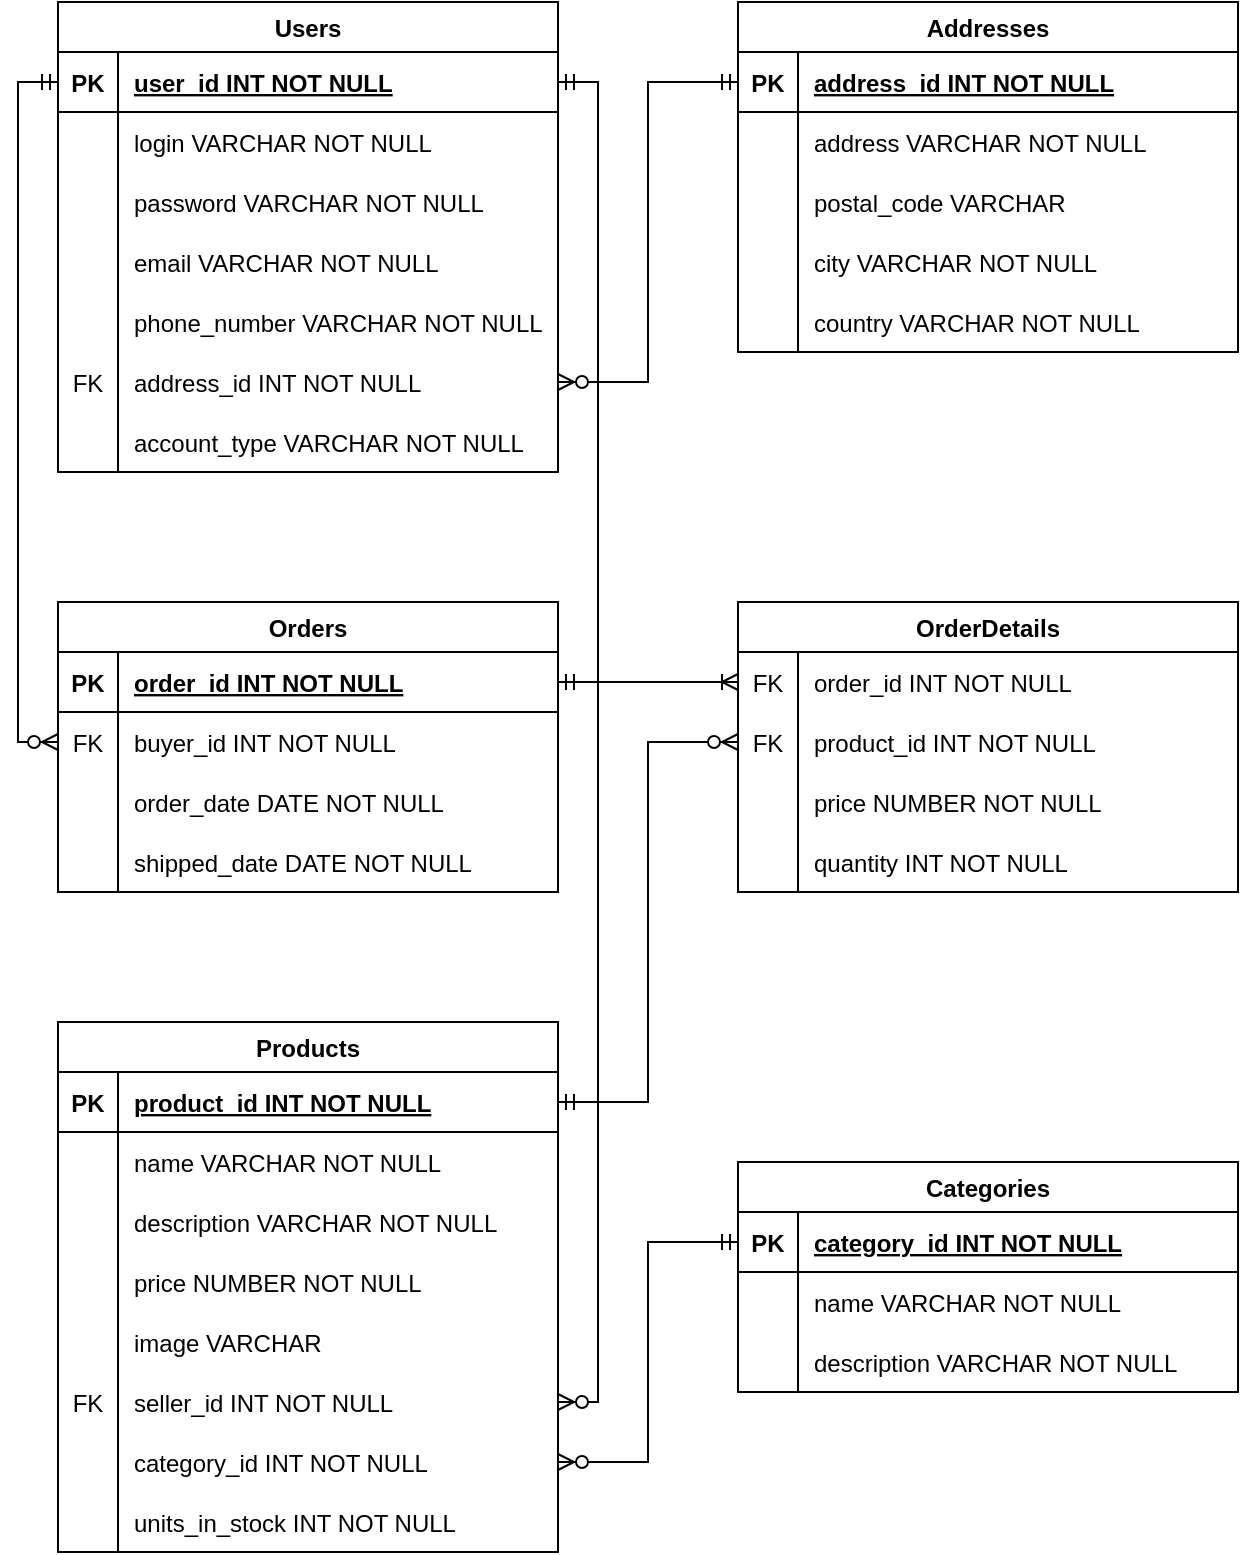 <mxfile version="14.5.1" type="device"><diagram id="R2lEEEUBdFMjLlhIrx00" name="Page-1"><mxGraphModel dx="1422" dy="822" grid="1" gridSize="10" guides="1" tooltips="1" connect="1" arrows="1" fold="1" page="1" pageScale="1" pageWidth="850" pageHeight="1100" math="0" shadow="0" extFonts="Permanent Marker^https://fonts.googleapis.com/css?family=Permanent+Marker"><root><mxCell id="0"/><mxCell id="1" parent="0"/><mxCell id="Mutj8HROkJldl_2fYqkS-1" value="Addresses" style="shape=table;startSize=25;container=1;collapsible=1;childLayout=tableLayout;fixedRows=1;rowLines=0;fontStyle=1;align=center;resizeLast=1;" vertex="1" parent="1"><mxGeometry x="410" y="60" width="250" height="175" as="geometry"/></mxCell><mxCell id="Mutj8HROkJldl_2fYqkS-2" value="" style="shape=partialRectangle;collapsible=0;dropTarget=0;pointerEvents=0;fillColor=none;points=[[0,0.5],[1,0.5]];portConstraint=eastwest;top=0;left=0;right=0;bottom=1;" vertex="1" parent="Mutj8HROkJldl_2fYqkS-1"><mxGeometry y="25" width="250" height="30" as="geometry"/></mxCell><mxCell id="Mutj8HROkJldl_2fYqkS-3" value="PK" style="shape=partialRectangle;overflow=hidden;connectable=0;fillColor=none;top=0;left=0;bottom=0;right=0;fontStyle=1;" vertex="1" parent="Mutj8HROkJldl_2fYqkS-2"><mxGeometry width="30" height="30" as="geometry"/></mxCell><mxCell id="Mutj8HROkJldl_2fYqkS-4" value="address_id INT NOT NULL" style="shape=partialRectangle;overflow=hidden;connectable=0;fillColor=none;top=0;left=0;bottom=0;right=0;align=left;spacingLeft=6;fontStyle=5;" vertex="1" parent="Mutj8HROkJldl_2fYqkS-2"><mxGeometry x="30" width="220" height="30" as="geometry"/></mxCell><mxCell id="Mutj8HROkJldl_2fYqkS-5" value="" style="shape=partialRectangle;collapsible=0;dropTarget=0;pointerEvents=0;fillColor=none;points=[[0,0.5],[1,0.5]];portConstraint=eastwest;top=0;left=0;right=0;bottom=0;" vertex="1" parent="Mutj8HROkJldl_2fYqkS-1"><mxGeometry y="55" width="250" height="30" as="geometry"/></mxCell><mxCell id="Mutj8HROkJldl_2fYqkS-6" value="" style="shape=partialRectangle;overflow=hidden;connectable=0;fillColor=none;top=0;left=0;bottom=0;right=0;" vertex="1" parent="Mutj8HROkJldl_2fYqkS-5"><mxGeometry width="30" height="30" as="geometry"/></mxCell><mxCell id="Mutj8HROkJldl_2fYqkS-7" value="address VARCHAR NOT NULL" style="shape=partialRectangle;overflow=hidden;connectable=0;fillColor=none;top=0;left=0;bottom=0;right=0;align=left;spacingLeft=6;" vertex="1" parent="Mutj8HROkJldl_2fYqkS-5"><mxGeometry x="30" width="220" height="30" as="geometry"/></mxCell><mxCell id="Mutj8HROkJldl_2fYqkS-12" style="shape=partialRectangle;collapsible=0;dropTarget=0;pointerEvents=0;fillColor=none;points=[[0,0.5],[1,0.5]];portConstraint=eastwest;top=0;left=0;right=0;bottom=0;" vertex="1" parent="Mutj8HROkJldl_2fYqkS-1"><mxGeometry y="85" width="250" height="30" as="geometry"/></mxCell><mxCell id="Mutj8HROkJldl_2fYqkS-13" style="shape=partialRectangle;overflow=hidden;connectable=0;fillColor=none;top=0;left=0;bottom=0;right=0;" vertex="1" parent="Mutj8HROkJldl_2fYqkS-12"><mxGeometry width="30" height="30" as="geometry"/></mxCell><mxCell id="Mutj8HROkJldl_2fYqkS-14" value="postal_code VARCHAR" style="shape=partialRectangle;overflow=hidden;connectable=0;fillColor=none;top=0;left=0;bottom=0;right=0;align=left;spacingLeft=6;" vertex="1" parent="Mutj8HROkJldl_2fYqkS-12"><mxGeometry x="30" width="220" height="30" as="geometry"/></mxCell><mxCell id="Mutj8HROkJldl_2fYqkS-18" style="shape=partialRectangle;collapsible=0;dropTarget=0;pointerEvents=0;fillColor=none;points=[[0,0.5],[1,0.5]];portConstraint=eastwest;top=0;left=0;right=0;bottom=0;" vertex="1" parent="Mutj8HROkJldl_2fYqkS-1"><mxGeometry y="115" width="250" height="30" as="geometry"/></mxCell><mxCell id="Mutj8HROkJldl_2fYqkS-19" style="shape=partialRectangle;overflow=hidden;connectable=0;fillColor=none;top=0;left=0;bottom=0;right=0;" vertex="1" parent="Mutj8HROkJldl_2fYqkS-18"><mxGeometry width="30" height="30" as="geometry"/></mxCell><mxCell id="Mutj8HROkJldl_2fYqkS-20" value="city VARCHAR NOT NULL" style="shape=partialRectangle;overflow=hidden;connectable=0;fillColor=none;top=0;left=0;bottom=0;right=0;align=left;spacingLeft=6;" vertex="1" parent="Mutj8HROkJldl_2fYqkS-18"><mxGeometry x="30" width="220" height="30" as="geometry"/></mxCell><mxCell id="Mutj8HROkJldl_2fYqkS-15" style="shape=partialRectangle;collapsible=0;dropTarget=0;pointerEvents=0;fillColor=none;points=[[0,0.5],[1,0.5]];portConstraint=eastwest;top=0;left=0;right=0;bottom=0;" vertex="1" parent="Mutj8HROkJldl_2fYqkS-1"><mxGeometry y="145" width="250" height="30" as="geometry"/></mxCell><mxCell id="Mutj8HROkJldl_2fYqkS-16" style="shape=partialRectangle;overflow=hidden;connectable=0;fillColor=none;top=0;left=0;bottom=0;right=0;" vertex="1" parent="Mutj8HROkJldl_2fYqkS-15"><mxGeometry width="30" height="30" as="geometry"/></mxCell><mxCell id="Mutj8HROkJldl_2fYqkS-17" value="country VARCHAR NOT NULL" style="shape=partialRectangle;overflow=hidden;connectable=0;fillColor=none;top=0;left=0;bottom=0;right=0;align=left;spacingLeft=6;" vertex="1" parent="Mutj8HROkJldl_2fYqkS-15"><mxGeometry x="30" width="220" height="30" as="geometry"/></mxCell><mxCell id="Mutj8HROkJldl_2fYqkS-21" value="Users" style="shape=table;startSize=25;container=1;collapsible=1;childLayout=tableLayout;fixedRows=1;rowLines=0;fontStyle=1;align=center;resizeLast=1;" vertex="1" parent="1"><mxGeometry x="70" y="60" width="250" height="235" as="geometry"/></mxCell><mxCell id="Mutj8HROkJldl_2fYqkS-22" value="" style="shape=partialRectangle;collapsible=0;dropTarget=0;pointerEvents=0;fillColor=none;points=[[0,0.5],[1,0.5]];portConstraint=eastwest;top=0;left=0;right=0;bottom=1;" vertex="1" parent="Mutj8HROkJldl_2fYqkS-21"><mxGeometry y="25" width="250" height="30" as="geometry"/></mxCell><mxCell id="Mutj8HROkJldl_2fYqkS-23" value="PK" style="shape=partialRectangle;overflow=hidden;connectable=0;fillColor=none;top=0;left=0;bottom=0;right=0;fontStyle=1;" vertex="1" parent="Mutj8HROkJldl_2fYqkS-22"><mxGeometry width="30" height="30" as="geometry"/></mxCell><mxCell id="Mutj8HROkJldl_2fYqkS-24" value="user_id INT NOT NULL" style="shape=partialRectangle;overflow=hidden;connectable=0;fillColor=none;top=0;left=0;bottom=0;right=0;align=left;spacingLeft=6;fontStyle=5;" vertex="1" parent="Mutj8HROkJldl_2fYqkS-22"><mxGeometry x="30" width="220" height="30" as="geometry"/></mxCell><mxCell id="Mutj8HROkJldl_2fYqkS-25" value="" style="shape=partialRectangle;collapsible=0;dropTarget=0;pointerEvents=0;fillColor=none;points=[[0,0.5],[1,0.5]];portConstraint=eastwest;top=0;left=0;right=0;bottom=0;" vertex="1" parent="Mutj8HROkJldl_2fYqkS-21"><mxGeometry y="55" width="250" height="30" as="geometry"/></mxCell><mxCell id="Mutj8HROkJldl_2fYqkS-26" value="" style="shape=partialRectangle;overflow=hidden;connectable=0;fillColor=none;top=0;left=0;bottom=0;right=0;" vertex="1" parent="Mutj8HROkJldl_2fYqkS-25"><mxGeometry width="30" height="30" as="geometry"/></mxCell><mxCell id="Mutj8HROkJldl_2fYqkS-27" value="login VARCHAR NOT NULL" style="shape=partialRectangle;overflow=hidden;connectable=0;fillColor=none;top=0;left=0;bottom=0;right=0;align=left;spacingLeft=6;" vertex="1" parent="Mutj8HROkJldl_2fYqkS-25"><mxGeometry x="30" width="220" height="30" as="geometry"/></mxCell><mxCell id="Mutj8HROkJldl_2fYqkS-45" style="shape=partialRectangle;collapsible=0;dropTarget=0;pointerEvents=0;fillColor=none;points=[[0,0.5],[1,0.5]];portConstraint=eastwest;top=0;left=0;right=0;bottom=0;" vertex="1" parent="Mutj8HROkJldl_2fYqkS-21"><mxGeometry y="85" width="250" height="30" as="geometry"/></mxCell><mxCell id="Mutj8HROkJldl_2fYqkS-46" style="shape=partialRectangle;overflow=hidden;connectable=0;fillColor=none;top=0;left=0;bottom=0;right=0;" vertex="1" parent="Mutj8HROkJldl_2fYqkS-45"><mxGeometry width="30" height="30" as="geometry"/></mxCell><mxCell id="Mutj8HROkJldl_2fYqkS-47" value="password VARCHAR NOT NULL" style="shape=partialRectangle;overflow=hidden;connectable=0;fillColor=none;top=0;left=0;bottom=0;right=0;align=left;spacingLeft=6;" vertex="1" parent="Mutj8HROkJldl_2fYqkS-45"><mxGeometry x="30" width="220" height="30" as="geometry"/></mxCell><mxCell id="Mutj8HROkJldl_2fYqkS-48" style="shape=partialRectangle;collapsible=0;dropTarget=0;pointerEvents=0;fillColor=none;points=[[0,0.5],[1,0.5]];portConstraint=eastwest;top=0;left=0;right=0;bottom=0;" vertex="1" parent="Mutj8HROkJldl_2fYqkS-21"><mxGeometry y="115" width="250" height="30" as="geometry"/></mxCell><mxCell id="Mutj8HROkJldl_2fYqkS-49" style="shape=partialRectangle;overflow=hidden;connectable=0;fillColor=none;top=0;left=0;bottom=0;right=0;" vertex="1" parent="Mutj8HROkJldl_2fYqkS-48"><mxGeometry width="30" height="30" as="geometry"/></mxCell><mxCell id="Mutj8HROkJldl_2fYqkS-50" value="email VARCHAR NOT NULL" style="shape=partialRectangle;overflow=hidden;connectable=0;fillColor=none;top=0;left=0;bottom=0;right=0;align=left;spacingLeft=6;" vertex="1" parent="Mutj8HROkJldl_2fYqkS-48"><mxGeometry x="30" width="220" height="30" as="geometry"/></mxCell><mxCell id="Mutj8HROkJldl_2fYqkS-51" style="shape=partialRectangle;collapsible=0;dropTarget=0;pointerEvents=0;fillColor=none;points=[[0,0.5],[1,0.5]];portConstraint=eastwest;top=0;left=0;right=0;bottom=0;" vertex="1" parent="Mutj8HROkJldl_2fYqkS-21"><mxGeometry y="145" width="250" height="30" as="geometry"/></mxCell><mxCell id="Mutj8HROkJldl_2fYqkS-52" style="shape=partialRectangle;overflow=hidden;connectable=0;fillColor=none;top=0;left=0;bottom=0;right=0;" vertex="1" parent="Mutj8HROkJldl_2fYqkS-51"><mxGeometry width="30" height="30" as="geometry"/></mxCell><mxCell id="Mutj8HROkJldl_2fYqkS-53" value="phone_number VARCHAR NOT NULL" style="shape=partialRectangle;overflow=hidden;connectable=0;fillColor=none;top=0;left=0;bottom=0;right=0;align=left;spacingLeft=6;" vertex="1" parent="Mutj8HROkJldl_2fYqkS-51"><mxGeometry x="30" width="220" height="30" as="geometry"/></mxCell><mxCell id="Mutj8HROkJldl_2fYqkS-57" style="shape=partialRectangle;collapsible=0;dropTarget=0;pointerEvents=0;fillColor=none;points=[[0,0.5],[1,0.5]];portConstraint=eastwest;top=0;left=0;right=0;bottom=0;" vertex="1" parent="Mutj8HROkJldl_2fYqkS-21"><mxGeometry y="175" width="250" height="30" as="geometry"/></mxCell><mxCell id="Mutj8HROkJldl_2fYqkS-58" value="FK" style="shape=partialRectangle;overflow=hidden;connectable=0;fillColor=none;top=0;left=0;bottom=0;right=0;" vertex="1" parent="Mutj8HROkJldl_2fYqkS-57"><mxGeometry width="30" height="30" as="geometry"/></mxCell><mxCell id="Mutj8HROkJldl_2fYqkS-59" value="address_id INT NOT NULL" style="shape=partialRectangle;overflow=hidden;connectable=0;fillColor=none;top=0;left=0;bottom=0;right=0;align=left;spacingLeft=6;" vertex="1" parent="Mutj8HROkJldl_2fYqkS-57"><mxGeometry x="30" width="220" height="30" as="geometry"/></mxCell><mxCell id="Mutj8HROkJldl_2fYqkS-60" style="shape=partialRectangle;collapsible=0;dropTarget=0;pointerEvents=0;fillColor=none;points=[[0,0.5],[1,0.5]];portConstraint=eastwest;top=0;left=0;right=0;bottom=0;" vertex="1" parent="Mutj8HROkJldl_2fYqkS-21"><mxGeometry y="205" width="250" height="30" as="geometry"/></mxCell><mxCell id="Mutj8HROkJldl_2fYqkS-61" style="shape=partialRectangle;overflow=hidden;connectable=0;fillColor=none;top=0;left=0;bottom=0;right=0;" vertex="1" parent="Mutj8HROkJldl_2fYqkS-60"><mxGeometry width="30" height="30" as="geometry"/></mxCell><mxCell id="Mutj8HROkJldl_2fYqkS-62" value="account_type VARCHAR NOT NULL" style="shape=partialRectangle;overflow=hidden;connectable=0;fillColor=none;top=0;left=0;bottom=0;right=0;align=left;spacingLeft=6;" vertex="1" parent="Mutj8HROkJldl_2fYqkS-60"><mxGeometry x="30" width="220" height="30" as="geometry"/></mxCell><mxCell id="Mutj8HROkJldl_2fYqkS-38" value="OrderDetails" style="shape=table;startSize=25;container=1;collapsible=1;childLayout=tableLayout;fixedRows=1;rowLines=0;fontStyle=1;align=center;resizeLast=1;" vertex="1" parent="1"><mxGeometry x="410" y="360" width="250" height="145" as="geometry"/></mxCell><mxCell id="Mutj8HROkJldl_2fYqkS-42" value="" style="shape=partialRectangle;collapsible=0;dropTarget=0;pointerEvents=0;fillColor=none;points=[[0,0.5],[1,0.5]];portConstraint=eastwest;top=0;left=0;right=0;bottom=0;" vertex="1" parent="Mutj8HROkJldl_2fYqkS-38"><mxGeometry y="25" width="250" height="30" as="geometry"/></mxCell><mxCell id="Mutj8HROkJldl_2fYqkS-43" value="FK" style="shape=partialRectangle;overflow=hidden;connectable=0;fillColor=none;top=0;left=0;bottom=0;right=0;" vertex="1" parent="Mutj8HROkJldl_2fYqkS-42"><mxGeometry width="30" height="30" as="geometry"/></mxCell><mxCell id="Mutj8HROkJldl_2fYqkS-44" value="order_id INT NOT NULL" style="shape=partialRectangle;overflow=hidden;connectable=0;fillColor=none;top=0;left=0;bottom=0;right=0;align=left;spacingLeft=6;" vertex="1" parent="Mutj8HROkJldl_2fYqkS-42"><mxGeometry x="30" width="220" height="30" as="geometry"/></mxCell><mxCell id="Mutj8HROkJldl_2fYqkS-88" style="shape=partialRectangle;collapsible=0;dropTarget=0;pointerEvents=0;fillColor=none;points=[[0,0.5],[1,0.5]];portConstraint=eastwest;top=0;left=0;right=0;bottom=0;" vertex="1" parent="Mutj8HROkJldl_2fYqkS-38"><mxGeometry y="55" width="250" height="30" as="geometry"/></mxCell><mxCell id="Mutj8HROkJldl_2fYqkS-89" value="FK" style="shape=partialRectangle;overflow=hidden;connectable=0;fillColor=none;top=0;left=0;bottom=0;right=0;" vertex="1" parent="Mutj8HROkJldl_2fYqkS-88"><mxGeometry width="30" height="30" as="geometry"/></mxCell><mxCell id="Mutj8HROkJldl_2fYqkS-90" value="product_id INT NOT NULL" style="shape=partialRectangle;overflow=hidden;connectable=0;fillColor=none;top=0;left=0;bottom=0;right=0;align=left;spacingLeft=6;" vertex="1" parent="Mutj8HROkJldl_2fYqkS-88"><mxGeometry x="30" width="220" height="30" as="geometry"/></mxCell><mxCell id="Mutj8HROkJldl_2fYqkS-91" style="shape=partialRectangle;collapsible=0;dropTarget=0;pointerEvents=0;fillColor=none;points=[[0,0.5],[1,0.5]];portConstraint=eastwest;top=0;left=0;right=0;bottom=0;" vertex="1" parent="Mutj8HROkJldl_2fYqkS-38"><mxGeometry y="85" width="250" height="30" as="geometry"/></mxCell><mxCell id="Mutj8HROkJldl_2fYqkS-92" style="shape=partialRectangle;overflow=hidden;connectable=0;fillColor=none;top=0;left=0;bottom=0;right=0;" vertex="1" parent="Mutj8HROkJldl_2fYqkS-91"><mxGeometry width="30" height="30" as="geometry"/></mxCell><mxCell id="Mutj8HROkJldl_2fYqkS-93" value="price NUMBER NOT NULL" style="shape=partialRectangle;overflow=hidden;connectable=0;fillColor=none;top=0;left=0;bottom=0;right=0;align=left;spacingLeft=6;" vertex="1" parent="Mutj8HROkJldl_2fYqkS-91"><mxGeometry x="30" width="220" height="30" as="geometry"/></mxCell><mxCell id="Mutj8HROkJldl_2fYqkS-94" style="shape=partialRectangle;collapsible=0;dropTarget=0;pointerEvents=0;fillColor=none;points=[[0,0.5],[1,0.5]];portConstraint=eastwest;top=0;left=0;right=0;bottom=0;" vertex="1" parent="Mutj8HROkJldl_2fYqkS-38"><mxGeometry y="115" width="250" height="30" as="geometry"/></mxCell><mxCell id="Mutj8HROkJldl_2fYqkS-95" style="shape=partialRectangle;overflow=hidden;connectable=0;fillColor=none;top=0;left=0;bottom=0;right=0;" vertex="1" parent="Mutj8HROkJldl_2fYqkS-94"><mxGeometry width="30" height="30" as="geometry"/></mxCell><mxCell id="Mutj8HROkJldl_2fYqkS-96" value="quantity INT NOT NULL" style="shape=partialRectangle;overflow=hidden;connectable=0;fillColor=none;top=0;left=0;bottom=0;right=0;align=left;spacingLeft=6;" vertex="1" parent="Mutj8HROkJldl_2fYqkS-94"><mxGeometry x="30" width="220" height="30" as="geometry"/></mxCell><mxCell id="Mutj8HROkJldl_2fYqkS-63" style="edgeStyle=orthogonalEdgeStyle;rounded=0;orthogonalLoop=1;jettySize=auto;html=1;entryX=0;entryY=0.5;entryDx=0;entryDy=0;endArrow=ERmandOne;endFill=0;startArrow=ERzeroToMany;startFill=1;" edge="1" parent="1" source="Mutj8HROkJldl_2fYqkS-57" target="Mutj8HROkJldl_2fYqkS-2"><mxGeometry relative="1" as="geometry"/></mxCell><mxCell id="Mutj8HROkJldl_2fYqkS-64" value="Orders" style="shape=table;startSize=25;container=1;collapsible=1;childLayout=tableLayout;fixedRows=1;rowLines=0;fontStyle=1;align=center;resizeLast=1;" vertex="1" parent="1"><mxGeometry x="70" y="360" width="250" height="145" as="geometry"/></mxCell><mxCell id="Mutj8HROkJldl_2fYqkS-65" value="" style="shape=partialRectangle;collapsible=0;dropTarget=0;pointerEvents=0;fillColor=none;points=[[0,0.5],[1,0.5]];portConstraint=eastwest;top=0;left=0;right=0;bottom=1;" vertex="1" parent="Mutj8HROkJldl_2fYqkS-64"><mxGeometry y="25" width="250" height="30" as="geometry"/></mxCell><mxCell id="Mutj8HROkJldl_2fYqkS-66" value="PK" style="shape=partialRectangle;overflow=hidden;connectable=0;fillColor=none;top=0;left=0;bottom=0;right=0;fontStyle=1;" vertex="1" parent="Mutj8HROkJldl_2fYqkS-65"><mxGeometry width="30" height="30" as="geometry"/></mxCell><mxCell id="Mutj8HROkJldl_2fYqkS-67" value="order_id INT NOT NULL" style="shape=partialRectangle;overflow=hidden;connectable=0;fillColor=none;top=0;left=0;bottom=0;right=0;align=left;spacingLeft=6;fontStyle=5;" vertex="1" parent="Mutj8HROkJldl_2fYqkS-65"><mxGeometry x="30" width="220" height="30" as="geometry"/></mxCell><mxCell id="Mutj8HROkJldl_2fYqkS-68" value="" style="shape=partialRectangle;collapsible=0;dropTarget=0;pointerEvents=0;fillColor=none;points=[[0,0.5],[1,0.5]];portConstraint=eastwest;top=0;left=0;right=0;bottom=0;" vertex="1" parent="Mutj8HROkJldl_2fYqkS-64"><mxGeometry y="55" width="250" height="30" as="geometry"/></mxCell><mxCell id="Mutj8HROkJldl_2fYqkS-69" value="FK" style="shape=partialRectangle;overflow=hidden;connectable=0;fillColor=none;top=0;left=0;bottom=0;right=0;" vertex="1" parent="Mutj8HROkJldl_2fYqkS-68"><mxGeometry width="30" height="30" as="geometry"/></mxCell><mxCell id="Mutj8HROkJldl_2fYqkS-70" value="buyer_id INT NOT NULL" style="shape=partialRectangle;overflow=hidden;connectable=0;fillColor=none;top=0;left=0;bottom=0;right=0;align=left;spacingLeft=6;" vertex="1" parent="Mutj8HROkJldl_2fYqkS-68"><mxGeometry x="30" width="220" height="30" as="geometry"/></mxCell><mxCell id="Mutj8HROkJldl_2fYqkS-71" style="shape=partialRectangle;collapsible=0;dropTarget=0;pointerEvents=0;fillColor=none;points=[[0,0.5],[1,0.5]];portConstraint=eastwest;top=0;left=0;right=0;bottom=0;" vertex="1" parent="Mutj8HROkJldl_2fYqkS-64"><mxGeometry y="85" width="250" height="30" as="geometry"/></mxCell><mxCell id="Mutj8HROkJldl_2fYqkS-72" style="shape=partialRectangle;overflow=hidden;connectable=0;fillColor=none;top=0;left=0;bottom=0;right=0;" vertex="1" parent="Mutj8HROkJldl_2fYqkS-71"><mxGeometry width="30" height="30" as="geometry"/></mxCell><mxCell id="Mutj8HROkJldl_2fYqkS-73" value="order_date DATE NOT NULL" style="shape=partialRectangle;overflow=hidden;connectable=0;fillColor=none;top=0;left=0;bottom=0;right=0;align=left;spacingLeft=6;" vertex="1" parent="Mutj8HROkJldl_2fYqkS-71"><mxGeometry x="30" width="220" height="30" as="geometry"/></mxCell><mxCell id="Mutj8HROkJldl_2fYqkS-74" style="shape=partialRectangle;collapsible=0;dropTarget=0;pointerEvents=0;fillColor=none;points=[[0,0.5],[1,0.5]];portConstraint=eastwest;top=0;left=0;right=0;bottom=0;" vertex="1" parent="Mutj8HROkJldl_2fYqkS-64"><mxGeometry y="115" width="250" height="30" as="geometry"/></mxCell><mxCell id="Mutj8HROkJldl_2fYqkS-75" style="shape=partialRectangle;overflow=hidden;connectable=0;fillColor=none;top=0;left=0;bottom=0;right=0;" vertex="1" parent="Mutj8HROkJldl_2fYqkS-74"><mxGeometry width="30" height="30" as="geometry"/></mxCell><mxCell id="Mutj8HROkJldl_2fYqkS-76" value="shipped_date DATE NOT NULL" style="shape=partialRectangle;overflow=hidden;connectable=0;fillColor=none;top=0;left=0;bottom=0;right=0;align=left;spacingLeft=6;" vertex="1" parent="Mutj8HROkJldl_2fYqkS-74"><mxGeometry x="30" width="220" height="30" as="geometry"/></mxCell><mxCell id="Mutj8HROkJldl_2fYqkS-80" style="edgeStyle=orthogonalEdgeStyle;rounded=0;orthogonalLoop=1;jettySize=auto;html=1;entryX=0;entryY=0.5;entryDx=0;entryDy=0;startArrow=ERzeroToMany;startFill=1;endArrow=ERmandOne;endFill=0;" edge="1" parent="1" source="Mutj8HROkJldl_2fYqkS-68" target="Mutj8HROkJldl_2fYqkS-22"><mxGeometry relative="1" as="geometry"/></mxCell><mxCell id="Mutj8HROkJldl_2fYqkS-81" value="Categories" style="shape=table;startSize=25;container=1;collapsible=1;childLayout=tableLayout;fixedRows=1;rowLines=0;fontStyle=1;align=center;resizeLast=1;" vertex="1" parent="1"><mxGeometry x="410" y="640" width="250" height="115" as="geometry"/></mxCell><mxCell id="Mutj8HROkJldl_2fYqkS-82" value="" style="shape=partialRectangle;collapsible=0;dropTarget=0;pointerEvents=0;fillColor=none;points=[[0,0.5],[1,0.5]];portConstraint=eastwest;top=0;left=0;right=0;bottom=1;" vertex="1" parent="Mutj8HROkJldl_2fYqkS-81"><mxGeometry y="25" width="250" height="30" as="geometry"/></mxCell><mxCell id="Mutj8HROkJldl_2fYqkS-83" value="PK" style="shape=partialRectangle;overflow=hidden;connectable=0;fillColor=none;top=0;left=0;bottom=0;right=0;fontStyle=1;" vertex="1" parent="Mutj8HROkJldl_2fYqkS-82"><mxGeometry width="30" height="30" as="geometry"/></mxCell><mxCell id="Mutj8HROkJldl_2fYqkS-84" value="category_id INT NOT NULL" style="shape=partialRectangle;overflow=hidden;connectable=0;fillColor=none;top=0;left=0;bottom=0;right=0;align=left;spacingLeft=6;fontStyle=5;" vertex="1" parent="Mutj8HROkJldl_2fYqkS-82"><mxGeometry x="30" width="220" height="30" as="geometry"/></mxCell><mxCell id="Mutj8HROkJldl_2fYqkS-85" value="" style="shape=partialRectangle;collapsible=0;dropTarget=0;pointerEvents=0;fillColor=none;points=[[0,0.5],[1,0.5]];portConstraint=eastwest;top=0;left=0;right=0;bottom=0;" vertex="1" parent="Mutj8HROkJldl_2fYqkS-81"><mxGeometry y="55" width="250" height="30" as="geometry"/></mxCell><mxCell id="Mutj8HROkJldl_2fYqkS-86" value="" style="shape=partialRectangle;overflow=hidden;connectable=0;fillColor=none;top=0;left=0;bottom=0;right=0;" vertex="1" parent="Mutj8HROkJldl_2fYqkS-85"><mxGeometry width="30" height="30" as="geometry"/></mxCell><mxCell id="Mutj8HROkJldl_2fYqkS-87" value="name VARCHAR NOT NULL" style="shape=partialRectangle;overflow=hidden;connectable=0;fillColor=none;top=0;left=0;bottom=0;right=0;align=left;spacingLeft=6;" vertex="1" parent="Mutj8HROkJldl_2fYqkS-85"><mxGeometry x="30" width="220" height="30" as="geometry"/></mxCell><mxCell id="Mutj8HROkJldl_2fYqkS-125" style="shape=partialRectangle;collapsible=0;dropTarget=0;pointerEvents=0;fillColor=none;points=[[0,0.5],[1,0.5]];portConstraint=eastwest;top=0;left=0;right=0;bottom=0;" vertex="1" parent="Mutj8HROkJldl_2fYqkS-81"><mxGeometry y="85" width="250" height="30" as="geometry"/></mxCell><mxCell id="Mutj8HROkJldl_2fYqkS-126" style="shape=partialRectangle;overflow=hidden;connectable=0;fillColor=none;top=0;left=0;bottom=0;right=0;" vertex="1" parent="Mutj8HROkJldl_2fYqkS-125"><mxGeometry width="30" height="30" as="geometry"/></mxCell><mxCell id="Mutj8HROkJldl_2fYqkS-127" value="description VARCHAR NOT NULL" style="shape=partialRectangle;overflow=hidden;connectable=0;fillColor=none;top=0;left=0;bottom=0;right=0;align=left;spacingLeft=6;" vertex="1" parent="Mutj8HROkJldl_2fYqkS-125"><mxGeometry x="30" width="220" height="30" as="geometry"/></mxCell><mxCell id="Mutj8HROkJldl_2fYqkS-97" style="edgeStyle=orthogonalEdgeStyle;rounded=0;orthogonalLoop=1;jettySize=auto;html=1;exitX=0;exitY=0.5;exitDx=0;exitDy=0;entryX=1;entryY=0.5;entryDx=0;entryDy=0;startArrow=ERoneToMany;startFill=0;endArrow=ERmandOne;endFill=0;" edge="1" parent="1" source="Mutj8HROkJldl_2fYqkS-42" target="Mutj8HROkJldl_2fYqkS-65"><mxGeometry relative="1" as="geometry"/></mxCell><mxCell id="Mutj8HROkJldl_2fYqkS-98" value="Products" style="shape=table;startSize=25;container=1;collapsible=1;childLayout=tableLayout;fixedRows=1;rowLines=0;fontStyle=1;align=center;resizeLast=1;" vertex="1" parent="1"><mxGeometry x="70" y="570" width="250" height="265" as="geometry"/></mxCell><mxCell id="Mutj8HROkJldl_2fYqkS-99" value="" style="shape=partialRectangle;collapsible=0;dropTarget=0;pointerEvents=0;fillColor=none;points=[[0,0.5],[1,0.5]];portConstraint=eastwest;top=0;left=0;right=0;bottom=1;" vertex="1" parent="Mutj8HROkJldl_2fYqkS-98"><mxGeometry y="25" width="250" height="30" as="geometry"/></mxCell><mxCell id="Mutj8HROkJldl_2fYqkS-100" value="PK" style="shape=partialRectangle;overflow=hidden;connectable=0;fillColor=none;top=0;left=0;bottom=0;right=0;fontStyle=1;" vertex="1" parent="Mutj8HROkJldl_2fYqkS-99"><mxGeometry width="30" height="30" as="geometry"/></mxCell><mxCell id="Mutj8HROkJldl_2fYqkS-101" value="product_id INT NOT NULL" style="shape=partialRectangle;overflow=hidden;connectable=0;fillColor=none;top=0;left=0;bottom=0;right=0;align=left;spacingLeft=6;fontStyle=5;" vertex="1" parent="Mutj8HROkJldl_2fYqkS-99"><mxGeometry x="30" width="220" height="30" as="geometry"/></mxCell><mxCell id="Mutj8HROkJldl_2fYqkS-102" value="" style="shape=partialRectangle;collapsible=0;dropTarget=0;pointerEvents=0;fillColor=none;points=[[0,0.5],[1,0.5]];portConstraint=eastwest;top=0;left=0;right=0;bottom=0;" vertex="1" parent="Mutj8HROkJldl_2fYqkS-98"><mxGeometry y="55" width="250" height="30" as="geometry"/></mxCell><mxCell id="Mutj8HROkJldl_2fYqkS-103" value="" style="shape=partialRectangle;overflow=hidden;connectable=0;fillColor=none;top=0;left=0;bottom=0;right=0;" vertex="1" parent="Mutj8HROkJldl_2fYqkS-102"><mxGeometry width="30" height="30" as="geometry"/></mxCell><mxCell id="Mutj8HROkJldl_2fYqkS-104" value="name VARCHAR NOT NULL" style="shape=partialRectangle;overflow=hidden;connectable=0;fillColor=none;top=0;left=0;bottom=0;right=0;align=left;spacingLeft=6;" vertex="1" parent="Mutj8HROkJldl_2fYqkS-102"><mxGeometry x="30" width="220" height="30" as="geometry"/></mxCell><mxCell id="Mutj8HROkJldl_2fYqkS-105" style="shape=partialRectangle;collapsible=0;dropTarget=0;pointerEvents=0;fillColor=none;points=[[0,0.5],[1,0.5]];portConstraint=eastwest;top=0;left=0;right=0;bottom=0;" vertex="1" parent="Mutj8HROkJldl_2fYqkS-98"><mxGeometry y="85" width="250" height="30" as="geometry"/></mxCell><mxCell id="Mutj8HROkJldl_2fYqkS-106" style="shape=partialRectangle;overflow=hidden;connectable=0;fillColor=none;top=0;left=0;bottom=0;right=0;" vertex="1" parent="Mutj8HROkJldl_2fYqkS-105"><mxGeometry width="30" height="30" as="geometry"/></mxCell><mxCell id="Mutj8HROkJldl_2fYqkS-107" value="description VARCHAR NOT NULL" style="shape=partialRectangle;overflow=hidden;connectable=0;fillColor=none;top=0;left=0;bottom=0;right=0;align=left;spacingLeft=6;" vertex="1" parent="Mutj8HROkJldl_2fYqkS-105"><mxGeometry x="30" width="220" height="30" as="geometry"/></mxCell><mxCell id="Mutj8HROkJldl_2fYqkS-108" style="shape=partialRectangle;collapsible=0;dropTarget=0;pointerEvents=0;fillColor=none;points=[[0,0.5],[1,0.5]];portConstraint=eastwest;top=0;left=0;right=0;bottom=0;" vertex="1" parent="Mutj8HROkJldl_2fYqkS-98"><mxGeometry y="115" width="250" height="30" as="geometry"/></mxCell><mxCell id="Mutj8HROkJldl_2fYqkS-109" style="shape=partialRectangle;overflow=hidden;connectable=0;fillColor=none;top=0;left=0;bottom=0;right=0;" vertex="1" parent="Mutj8HROkJldl_2fYqkS-108"><mxGeometry width="30" height="30" as="geometry"/></mxCell><mxCell id="Mutj8HROkJldl_2fYqkS-110" value="price NUMBER NOT NULL" style="shape=partialRectangle;overflow=hidden;connectable=0;fillColor=none;top=0;left=0;bottom=0;right=0;align=left;spacingLeft=6;" vertex="1" parent="Mutj8HROkJldl_2fYqkS-108"><mxGeometry x="30" width="220" height="30" as="geometry"/></mxCell><mxCell id="Mutj8HROkJldl_2fYqkS-111" style="shape=partialRectangle;collapsible=0;dropTarget=0;pointerEvents=0;fillColor=none;points=[[0,0.5],[1,0.5]];portConstraint=eastwest;top=0;left=0;right=0;bottom=0;" vertex="1" parent="Mutj8HROkJldl_2fYqkS-98"><mxGeometry y="145" width="250" height="30" as="geometry"/></mxCell><mxCell id="Mutj8HROkJldl_2fYqkS-112" style="shape=partialRectangle;overflow=hidden;connectable=0;fillColor=none;top=0;left=0;bottom=0;right=0;" vertex="1" parent="Mutj8HROkJldl_2fYqkS-111"><mxGeometry width="30" height="30" as="geometry"/></mxCell><mxCell id="Mutj8HROkJldl_2fYqkS-113" value="image VARCHAR" style="shape=partialRectangle;overflow=hidden;connectable=0;fillColor=none;top=0;left=0;bottom=0;right=0;align=left;spacingLeft=6;" vertex="1" parent="Mutj8HROkJldl_2fYqkS-111"><mxGeometry x="30" width="220" height="30" as="geometry"/></mxCell><mxCell id="Mutj8HROkJldl_2fYqkS-114" style="shape=partialRectangle;collapsible=0;dropTarget=0;pointerEvents=0;fillColor=none;points=[[0,0.5],[1,0.5]];portConstraint=eastwest;top=0;left=0;right=0;bottom=0;" vertex="1" parent="Mutj8HROkJldl_2fYqkS-98"><mxGeometry y="175" width="250" height="30" as="geometry"/></mxCell><mxCell id="Mutj8HROkJldl_2fYqkS-115" value="FK" style="shape=partialRectangle;overflow=hidden;connectable=0;fillColor=none;top=0;left=0;bottom=0;right=0;" vertex="1" parent="Mutj8HROkJldl_2fYqkS-114"><mxGeometry width="30" height="30" as="geometry"/></mxCell><mxCell id="Mutj8HROkJldl_2fYqkS-116" value="seller_id INT NOT NULL" style="shape=partialRectangle;overflow=hidden;connectable=0;fillColor=none;top=0;left=0;bottom=0;right=0;align=left;spacingLeft=6;" vertex="1" parent="Mutj8HROkJldl_2fYqkS-114"><mxGeometry x="30" width="220" height="30" as="geometry"/></mxCell><mxCell id="Mutj8HROkJldl_2fYqkS-117" style="shape=partialRectangle;collapsible=0;dropTarget=0;pointerEvents=0;fillColor=none;points=[[0,0.5],[1,0.5]];portConstraint=eastwest;top=0;left=0;right=0;bottom=0;" vertex="1" parent="Mutj8HROkJldl_2fYqkS-98"><mxGeometry y="205" width="250" height="30" as="geometry"/></mxCell><mxCell id="Mutj8HROkJldl_2fYqkS-118" style="shape=partialRectangle;overflow=hidden;connectable=0;fillColor=none;top=0;left=0;bottom=0;right=0;" vertex="1" parent="Mutj8HROkJldl_2fYqkS-117"><mxGeometry width="30" height="30" as="geometry"/></mxCell><mxCell id="Mutj8HROkJldl_2fYqkS-119" value="category_id INT NOT NULL" style="shape=partialRectangle;overflow=hidden;connectable=0;fillColor=none;top=0;left=0;bottom=0;right=0;align=left;spacingLeft=6;" vertex="1" parent="Mutj8HROkJldl_2fYqkS-117"><mxGeometry x="30" width="220" height="30" as="geometry"/></mxCell><mxCell id="Mutj8HROkJldl_2fYqkS-120" style="shape=partialRectangle;collapsible=0;dropTarget=0;pointerEvents=0;fillColor=none;points=[[0,0.5],[1,0.5]];portConstraint=eastwest;top=0;left=0;right=0;bottom=0;" vertex="1" parent="Mutj8HROkJldl_2fYqkS-98"><mxGeometry y="235" width="250" height="30" as="geometry"/></mxCell><mxCell id="Mutj8HROkJldl_2fYqkS-121" style="shape=partialRectangle;overflow=hidden;connectable=0;fillColor=none;top=0;left=0;bottom=0;right=0;" vertex="1" parent="Mutj8HROkJldl_2fYqkS-120"><mxGeometry width="30" height="30" as="geometry"/></mxCell><mxCell id="Mutj8HROkJldl_2fYqkS-122" value="units_in_stock INT NOT NULL" style="shape=partialRectangle;overflow=hidden;connectable=0;fillColor=none;top=0;left=0;bottom=0;right=0;align=left;spacingLeft=6;" vertex="1" parent="Mutj8HROkJldl_2fYqkS-120"><mxGeometry x="30" width="220" height="30" as="geometry"/></mxCell><mxCell id="Mutj8HROkJldl_2fYqkS-123" style="edgeStyle=orthogonalEdgeStyle;rounded=0;orthogonalLoop=1;jettySize=auto;html=1;entryX=0;entryY=0.5;entryDx=0;entryDy=0;startArrow=ERmandOne;startFill=0;endArrow=ERzeroToMany;endFill=1;" edge="1" parent="1" source="Mutj8HROkJldl_2fYqkS-99" target="Mutj8HROkJldl_2fYqkS-88"><mxGeometry relative="1" as="geometry"/></mxCell><mxCell id="Mutj8HROkJldl_2fYqkS-124" style="edgeStyle=orthogonalEdgeStyle;rounded=0;orthogonalLoop=1;jettySize=auto;html=1;entryX=1;entryY=0.5;entryDx=0;entryDy=0;startArrow=ERzeroToMany;startFill=1;endArrow=ERmandOne;endFill=0;" edge="1" parent="1" source="Mutj8HROkJldl_2fYqkS-114" target="Mutj8HROkJldl_2fYqkS-22"><mxGeometry relative="1" as="geometry"><Array as="points"><mxPoint x="340" y="760"/><mxPoint x="340" y="100"/></Array></mxGeometry></mxCell><mxCell id="Mutj8HROkJldl_2fYqkS-128" style="edgeStyle=orthogonalEdgeStyle;rounded=0;orthogonalLoop=1;jettySize=auto;html=1;exitX=0;exitY=0.5;exitDx=0;exitDy=0;entryX=1;entryY=0.5;entryDx=0;entryDy=0;startArrow=ERmandOne;startFill=0;endArrow=ERzeroToMany;endFill=1;" edge="1" parent="1" source="Mutj8HROkJldl_2fYqkS-82" target="Mutj8HROkJldl_2fYqkS-117"><mxGeometry relative="1" as="geometry"/></mxCell></root></mxGraphModel></diagram></mxfile>